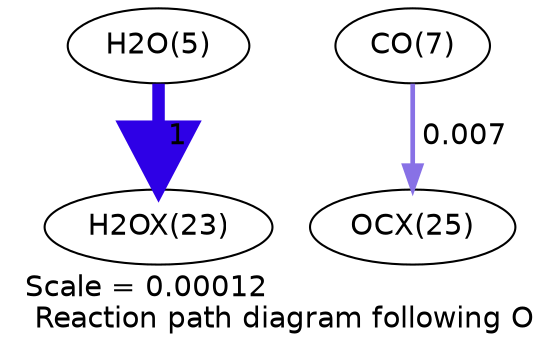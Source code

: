 digraph reaction_paths {
center=1;
s7 -> s80[fontname="Helvetica", penwidth=6, arrowsize=3, color="0.7, 1.5, 0.9"
, label=" 1"];
s9 -> s82[fontname="Helvetica", penwidth=2.25, arrowsize=1.13, color="0.7, 0.507, 0.9"
, label=" 0.007"];
s7 [ fontname="Helvetica", label="H2O(5)"];
s9 [ fontname="Helvetica", label="CO(7)"];
s80 [ fontname="Helvetica", label="H2OX(23)"];
s82 [ fontname="Helvetica", label="OCX(25)"];
 label = "Scale = 0.00012\l Reaction path diagram following O";
 fontname = "Helvetica";
}
